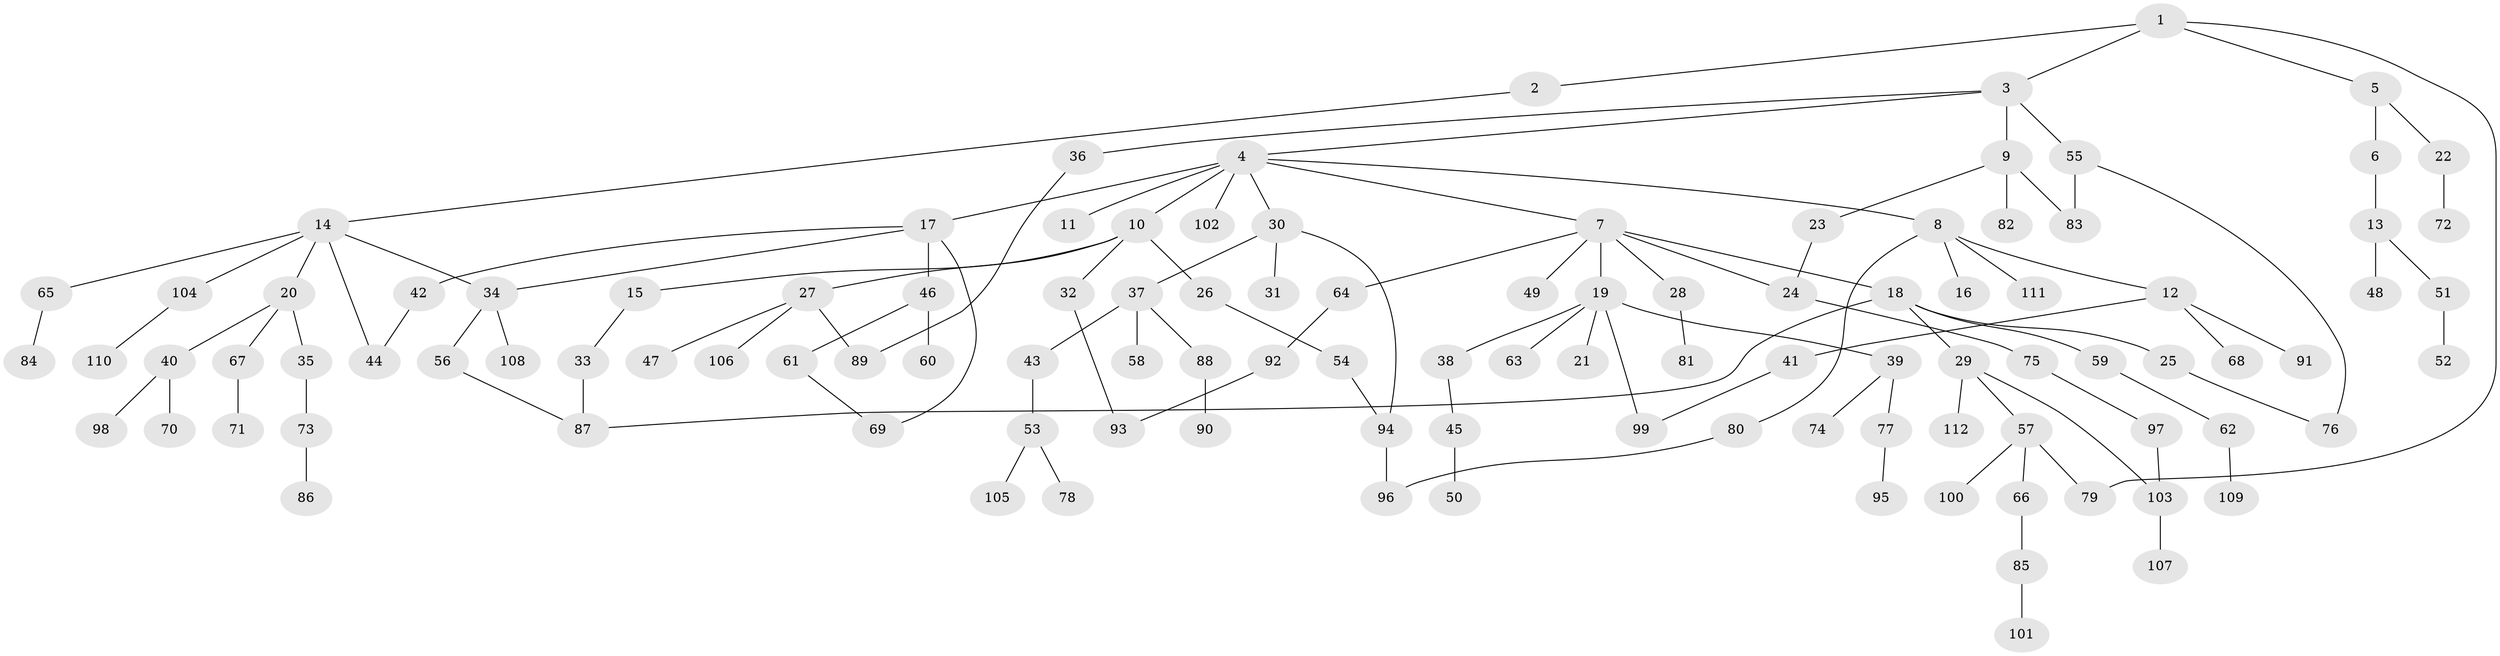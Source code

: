 // Generated by graph-tools (version 1.1) at 2025/13/03/09/25 04:13:31]
// undirected, 112 vertices, 126 edges
graph export_dot {
graph [start="1"]
  node [color=gray90,style=filled];
  1;
  2;
  3;
  4;
  5;
  6;
  7;
  8;
  9;
  10;
  11;
  12;
  13;
  14;
  15;
  16;
  17;
  18;
  19;
  20;
  21;
  22;
  23;
  24;
  25;
  26;
  27;
  28;
  29;
  30;
  31;
  32;
  33;
  34;
  35;
  36;
  37;
  38;
  39;
  40;
  41;
  42;
  43;
  44;
  45;
  46;
  47;
  48;
  49;
  50;
  51;
  52;
  53;
  54;
  55;
  56;
  57;
  58;
  59;
  60;
  61;
  62;
  63;
  64;
  65;
  66;
  67;
  68;
  69;
  70;
  71;
  72;
  73;
  74;
  75;
  76;
  77;
  78;
  79;
  80;
  81;
  82;
  83;
  84;
  85;
  86;
  87;
  88;
  89;
  90;
  91;
  92;
  93;
  94;
  95;
  96;
  97;
  98;
  99;
  100;
  101;
  102;
  103;
  104;
  105;
  106;
  107;
  108;
  109;
  110;
  111;
  112;
  1 -- 2;
  1 -- 3;
  1 -- 5;
  1 -- 79;
  2 -- 14;
  3 -- 4;
  3 -- 9;
  3 -- 36;
  3 -- 55;
  4 -- 7;
  4 -- 8;
  4 -- 10;
  4 -- 11;
  4 -- 17;
  4 -- 30;
  4 -- 102;
  5 -- 6;
  5 -- 22;
  6 -- 13;
  7 -- 18;
  7 -- 19;
  7 -- 28;
  7 -- 49;
  7 -- 64;
  7 -- 24;
  8 -- 12;
  8 -- 16;
  8 -- 80;
  8 -- 111;
  9 -- 23;
  9 -- 82;
  9 -- 83;
  10 -- 15;
  10 -- 26;
  10 -- 27;
  10 -- 32;
  12 -- 41;
  12 -- 68;
  12 -- 91;
  13 -- 48;
  13 -- 51;
  14 -- 20;
  14 -- 34;
  14 -- 44;
  14 -- 65;
  14 -- 104;
  15 -- 33;
  17 -- 42;
  17 -- 46;
  17 -- 69;
  17 -- 34;
  18 -- 25;
  18 -- 29;
  18 -- 59;
  18 -- 87;
  19 -- 21;
  19 -- 38;
  19 -- 39;
  19 -- 63;
  19 -- 99;
  20 -- 35;
  20 -- 40;
  20 -- 67;
  22 -- 72;
  23 -- 24;
  24 -- 75;
  25 -- 76;
  26 -- 54;
  27 -- 47;
  27 -- 89;
  27 -- 106;
  28 -- 81;
  29 -- 57;
  29 -- 112;
  29 -- 103;
  30 -- 31;
  30 -- 37;
  30 -- 94;
  32 -- 93;
  33 -- 87;
  34 -- 56;
  34 -- 108;
  35 -- 73;
  36 -- 89;
  37 -- 43;
  37 -- 58;
  37 -- 88;
  38 -- 45;
  39 -- 74;
  39 -- 77;
  40 -- 70;
  40 -- 98;
  41 -- 99;
  42 -- 44;
  43 -- 53;
  45 -- 50;
  46 -- 60;
  46 -- 61;
  51 -- 52;
  53 -- 78;
  53 -- 105;
  54 -- 94;
  55 -- 83;
  55 -- 76;
  56 -- 87;
  57 -- 66;
  57 -- 100;
  57 -- 79;
  59 -- 62;
  61 -- 69;
  62 -- 109;
  64 -- 92;
  65 -- 84;
  66 -- 85;
  67 -- 71;
  73 -- 86;
  75 -- 97;
  77 -- 95;
  80 -- 96;
  85 -- 101;
  88 -- 90;
  92 -- 93;
  94 -- 96;
  97 -- 103;
  103 -- 107;
  104 -- 110;
}
